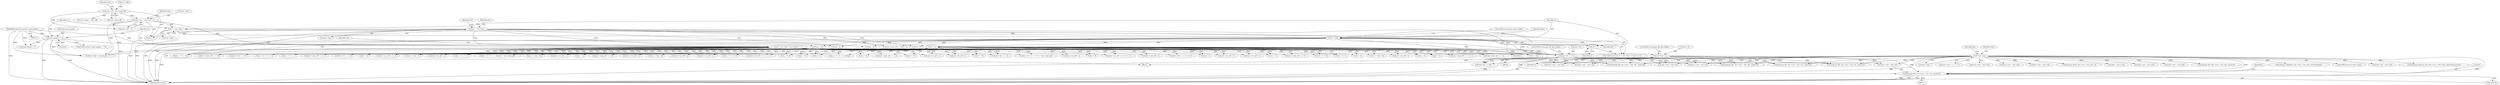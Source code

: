 digraph "0_mongo-c-driver_0d9a4d98bfdf4acd2c0138d4aaeb4e2e0934bd84@API" {
"1000737" [label="(Call,memcpy (&l, iter->raw + iter->d1, sizeof (l)))"];
"1000130" [label="(Call,!iter->raw)"];
"1000239" [label="(Call,iter->d1 = o)"];
"1000230" [label="(Call,o = iter->key + next_keylen + 1)"];
"1000169" [label="(Call,iter->key = iter->off + 1)"];
"1000155" [label="(Call,iter->off = iter->next_off)"];
"1000199" [label="(Call,next_keylen == 0)"];
"1000115" [label="(MethodParameterIn,uint32_t next_keylen)"];
"1000221" [label="(Call,iter->d1 = ++o)"];
"1000225" [label="(Call,++o)"];
"1000209" [label="(Call,o < len)"];
"1000212" [label="(Call,o++)"];
"1000204" [label="(Call,o = iter->key)"];
"1000150" [label="(Call,len = iter->len)"];
"1000643" [label="(Call,o < len)"];
"1000241" [label="(Identifier,iter)"];
"1000243" [label="(Identifier,o)"];
"1000830" [label="(Call,iter->err_off = o)"];
"1000231" [label="(Identifier,o)"];
"1000269" [label="(Call,o + 8)"];
"1000229" [label="(Block,)"];
"1000750" [label="(Identifier,l)"];
"1000170" [label="(Call,iter->key)"];
"1000200" [label="(Identifier,next_keylen)"];
"1000222" [label="(Call,iter->d1)"];
"1000152" [label="(Call,iter->len)"];
"1001005" [label="(Call,iter->err_off = o + 4 + 4 + l)"];
"1000225" [label="(Call,++o)"];
"1001040" [label="(Call,iter->next_off = o)"];
"1000210" [label="(Identifier,o)"];
"1001096" [label="(MethodReturn,RET)"];
"1000963" [label="(Call,iter->d4 = o + 4 + 4 + l)"];
"1000522" [label="(Call,len - 4)"];
"1000199" [label="(Call,next_keylen == 0)"];
"1000873" [label="(Call,len - o)"];
"1000129" [label="(ControlStructure,if (!iter->raw))"];
"1000137" [label="(Identifier,key)"];
"1000212" [label="(Call,o++)"];
"1000618" [label="(Call,iter->err_off = o)"];
"1000877" [label="(Call,iter->err_off = o)"];
"1000157" [label="(Identifier,iter)"];
"1000628" [label="(Call,o + 1)"];
"1000883" [label="(Call,iter->next_off = o + l)"];
"1000317" [label="(Call,len - (o + 4))"];
"1000333" [label="(Call,o + 4 + l)"];
"1000319" [label="(Call,o + 4)"];
"1000718" [label="(Call,o >= (len - 4))"];
"1000146" [label="(Identifier,data)"];
"1000323" [label="(Call,iter->err_off = o)"];
"1001023" [label="(Call,o + 4)"];
"1000230" [label="(Call,o = iter->key + next_keylen + 1)"];
"1000450" [label="(Call,iter->raw + iter->d2)"];
"1000280" [label="(Call,o + 4)"];
"1000245" [label="(ControlStructure,goto mark_invalid;)"];
"1001059" [label="(Call,iter->next_off >= len)"];
"1000227" [label="(ControlStructure,goto fill_data_fields;)"];
"1000329" [label="(Call,iter->next_off = o + 4 + l)"];
"1000474" [label="(Call,memcpy (&binary_len, (iter->raw + iter->d3), sizeof (binary_len)))"];
"1000180" [label="(Identifier,iter)"];
"1001019" [label="(Call,iter->next_off = o + 4)"];
"1000173" [label="(Call,iter->off + 1)"];
"1000959" [label="(Call,o + 4)"];
"1000992" [label="(Call,o + 4 + 4 + l + doclen)"];
"1000205" [label="(Identifier,o)"];
"1000419" [label="(Call,iter->raw + iter->d1)"];
"1000203" [label="(ControlStructure,for (o = iter->key; o < len; o++))"];
"1000226" [label="(Identifier,o)"];
"1000244" [label="(ControlStructure,goto fill_data_fields;)"];
"1000131" [label="(Call,iter->raw)"];
"1000737" [label="(Call,memcpy (&l, iter->raw + iter->d1, sizeof (l)))"];
"1000162" [label="(Call,iter->type = iter->off)"];
"1001032" [label="(Call,o + 16)"];
"1000130" [label="(Call,!iter->raw)"];
"1000774" [label="(Call,iter->raw + o + l + 3)"];
"1000285" [label="(Call,iter->err_off = o)"];
"1000836" [label="(Call,iter->d2 = o + 4)"];
"1001028" [label="(Call,iter->next_off = o + 16)"];
"1000291" [label="(Call,iter->d2 = o + 4)"];
"1000942" [label="(Call,o + 4 + 4 + l + 4)"];
"1000535" [label="(Call,iter->raw + iter->d1)"];
"1000376" [label="(Call,o + 4 + l - 1)"];
"1000624" [label="(Call,iter->next_off = o + 1)"];
"1000532" [label="(Call,memcpy (&l, iter->raw + iter->d1, sizeof (l)))"];
"1000301" [label="(Call,iter->raw + iter->d1)"];
"1000392" [label="(Call,len - 4)"];
"1000843" [label="(Call,iter->d3 = o + 8)"];
"1000232" [label="(Call,iter->key + next_keylen + 1)"];
"1000601" [label="(Call,iter->raw + iter->d1)"];
"1000847" [label="(Call,o + 8)"];
"1000853" [label="(Call,iter->raw + iter->d1)"];
"1000955" [label="(Call,iter->err_off = o + 4)"];
"1000211" [label="(Identifier,len)"];
"1000213" [label="(Identifier,o)"];
"1000520" [label="(Call,o >= (len - 4))"];
"1000897" [label="(Call,iter->err_off = o)"];
"1000198" [label="(ControlStructure,if (next_keylen == 0))"];
"1000906" [label="(Call,iter->raw + iter->d2)"];
"1000967" [label="(Call,o + 4 + 4 + l)"];
"1000991" [label="(Call,(o + 4 + 4 + l + doclen) != iter->next_off)"];
"1000824" [label="(Call,o >= (len - 14))"];
"1001052" [label="(Call,iter->err_off = o)"];
"1000295" [label="(Call,o + 4)"];
"1000360" [label="(Call,iter->raw + iter->d2)"];
"1000265" [label="(Call,iter->next_off = o + 8)"];
"1000155" [label="(Call,iter->off = iter->next_off)"];
"1000350" [label="(Call,iter->err_off = o)"];
"1000204" [label="(Call,o = iter->key)"];
"1000220" [label="(Block,)"];
"1000201" [label="(Literal,0)"];
"1000390" [label="(Call,o >= (len - 4))"];
"1000298" [label="(Call,memcpy (&l, iter->raw + iter->d1, sizeof (l)))"];
"1000164" [label="(Identifier,iter)"];
"1000850" [label="(Call,memcpy (&l, iter->raw + iter->d1, sizeof (l)))"];
"1000715" [label="(Block,)"];
"1000592" [label="(Call,iter->err_off = o)"];
"1000586" [label="(Call,iter->d1 >= len)"];
"1000747" [label="(Call,sizeof (l))"];
"1000169" [label="(Call,iter->key = iter->off + 1)"];
"1000934" [label="(Call,iter->err_off = o)"];
"1000598" [label="(Call,memcpy (&val, iter->raw + iter->d1, 1))"];
"1000145" [label="(Call,data = iter->raw)"];
"1000218" [label="(Identifier,data)"];
"1000206" [label="(Call,iter->key)"];
"1001009" [label="(Call,o + 4 + 4 + l)"];
"1000279" [label="(Call,(o + 4) >= len)"];
"1000221" [label="(Call,iter->d1 = ++o)"];
"1000209" [label="(Call,o < len)"];
"1000151" [label="(Identifier,len)"];
"1000738" [label="(Call,&l)"];
"1000150" [label="(Call,len = iter->len)"];
"1000372" [label="(Call,iter->err_off = o + 4 + l - 1)"];
"1000928" [label="(Call,o - 4 - 4)"];
"1000236" [label="(Call,next_keylen + 1)"];
"1000477" [label="(Call,iter->raw + iter->d3)"];
"1000977" [label="(Call,iter->raw + iter->d4)"];
"1000115" [label="(MethodParameterIn,uint32_t next_keylen)"];
"1000887" [label="(Call,o + l)"];
"1000840" [label="(Call,o + 4)"];
"1000240" [label="(Call,iter->d1)"];
"1000416" [label="(Call,memcpy (&l, iter->raw + iter->d1, sizeof (l)))"];
"1000574" [label="(Call,iter->next_off = o + 12)"];
"1001065" [label="(Call,iter->err_off = o)"];
"1000821" [label="(Call,len < 19)"];
"1000156" [label="(Call,iter->off)"];
"1000578" [label="(Call,o + 12)"];
"1000159" [label="(Call,iter->next_off)"];
"1000740" [label="(Call,iter->raw + iter->d1)"];
"1000941" [label="(Call,(o + 4 + 4 + l + 4) >= iter->next_off)"];
"1000720" [label="(Call,len - 4)"];
"1000119" [label="(Block,)"];
"1000903" [label="(Call,memcpy (&l, iter->raw + iter->d2, sizeof (l)))"];
"1000974" [label="(Call,memcpy (&doclen, iter->raw + iter->d4, sizeof (doclen)))"];
"1000239" [label="(Call,iter->d1 = o)"];
"1000737" -> "1000715"  [label="AST: "];
"1000737" -> "1000747"  [label="CFG: "];
"1000738" -> "1000737"  [label="AST: "];
"1000740" -> "1000737"  [label="AST: "];
"1000747" -> "1000737"  [label="AST: "];
"1000750" -> "1000737"  [label="CFG: "];
"1000737" -> "1001096"  [label="DDG: "];
"1000737" -> "1001096"  [label="DDG: "];
"1000737" -> "1001096"  [label="DDG: "];
"1000130" -> "1000737"  [label="DDG: "];
"1000239" -> "1000737"  [label="DDG: "];
"1000221" -> "1000737"  [label="DDG: "];
"1000130" -> "1000129"  [label="AST: "];
"1000130" -> "1000131"  [label="CFG: "];
"1000131" -> "1000130"  [label="AST: "];
"1000137" -> "1000130"  [label="CFG: "];
"1000146" -> "1000130"  [label="CFG: "];
"1000130" -> "1001096"  [label="DDG: "];
"1000130" -> "1001096"  [label="DDG: "];
"1000130" -> "1000145"  [label="DDG: "];
"1000130" -> "1000298"  [label="DDG: "];
"1000130" -> "1000301"  [label="DDG: "];
"1000130" -> "1000360"  [label="DDG: "];
"1000130" -> "1000416"  [label="DDG: "];
"1000130" -> "1000419"  [label="DDG: "];
"1000130" -> "1000450"  [label="DDG: "];
"1000130" -> "1000474"  [label="DDG: "];
"1000130" -> "1000477"  [label="DDG: "];
"1000130" -> "1000532"  [label="DDG: "];
"1000130" -> "1000535"  [label="DDG: "];
"1000130" -> "1000598"  [label="DDG: "];
"1000130" -> "1000601"  [label="DDG: "];
"1000130" -> "1000740"  [label="DDG: "];
"1000130" -> "1000774"  [label="DDG: "];
"1000130" -> "1000850"  [label="DDG: "];
"1000130" -> "1000853"  [label="DDG: "];
"1000130" -> "1000903"  [label="DDG: "];
"1000130" -> "1000906"  [label="DDG: "];
"1000130" -> "1000974"  [label="DDG: "];
"1000130" -> "1000977"  [label="DDG: "];
"1000239" -> "1000229"  [label="AST: "];
"1000239" -> "1000243"  [label="CFG: "];
"1000240" -> "1000239"  [label="AST: "];
"1000243" -> "1000239"  [label="AST: "];
"1000244" -> "1000239"  [label="CFG: "];
"1000239" -> "1001096"  [label="DDG: "];
"1000230" -> "1000239"  [label="DDG: "];
"1000239" -> "1000298"  [label="DDG: "];
"1000239" -> "1000301"  [label="DDG: "];
"1000239" -> "1000416"  [label="DDG: "];
"1000239" -> "1000419"  [label="DDG: "];
"1000239" -> "1000532"  [label="DDG: "];
"1000239" -> "1000535"  [label="DDG: "];
"1000239" -> "1000586"  [label="DDG: "];
"1000239" -> "1000740"  [label="DDG: "];
"1000239" -> "1000850"  [label="DDG: "];
"1000239" -> "1000853"  [label="DDG: "];
"1000230" -> "1000229"  [label="AST: "];
"1000230" -> "1000232"  [label="CFG: "];
"1000231" -> "1000230"  [label="AST: "];
"1000232" -> "1000230"  [label="AST: "];
"1000241" -> "1000230"  [label="CFG: "];
"1000230" -> "1001096"  [label="DDG: "];
"1000169" -> "1000230"  [label="DDG: "];
"1000199" -> "1000230"  [label="DDG: "];
"1000115" -> "1000230"  [label="DDG: "];
"1000230" -> "1000265"  [label="DDG: "];
"1000230" -> "1000269"  [label="DDG: "];
"1000230" -> "1000279"  [label="DDG: "];
"1000230" -> "1000280"  [label="DDG: "];
"1000230" -> "1000285"  [label="DDG: "];
"1000230" -> "1000291"  [label="DDG: "];
"1000230" -> "1000295"  [label="DDG: "];
"1000230" -> "1000317"  [label="DDG: "];
"1000230" -> "1000319"  [label="DDG: "];
"1000230" -> "1000323"  [label="DDG: "];
"1000230" -> "1000329"  [label="DDG: "];
"1000230" -> "1000333"  [label="DDG: "];
"1000230" -> "1000350"  [label="DDG: "];
"1000230" -> "1000372"  [label="DDG: "];
"1000230" -> "1000376"  [label="DDG: "];
"1000230" -> "1000390"  [label="DDG: "];
"1000230" -> "1000520"  [label="DDG: "];
"1000230" -> "1000574"  [label="DDG: "];
"1000230" -> "1000578"  [label="DDG: "];
"1000230" -> "1000592"  [label="DDG: "];
"1000230" -> "1000618"  [label="DDG: "];
"1000230" -> "1000624"  [label="DDG: "];
"1000230" -> "1000628"  [label="DDG: "];
"1000230" -> "1000643"  [label="DDG: "];
"1000230" -> "1000718"  [label="DDG: "];
"1000230" -> "1000824"  [label="DDG: "];
"1000230" -> "1000830"  [label="DDG: "];
"1000230" -> "1000836"  [label="DDG: "];
"1000230" -> "1000840"  [label="DDG: "];
"1000230" -> "1000843"  [label="DDG: "];
"1000230" -> "1000847"  [label="DDG: "];
"1000230" -> "1000873"  [label="DDG: "];
"1000230" -> "1000877"  [label="DDG: "];
"1000230" -> "1000883"  [label="DDG: "];
"1000230" -> "1000887"  [label="DDG: "];
"1000230" -> "1000897"  [label="DDG: "];
"1000230" -> "1000928"  [label="DDG: "];
"1000230" -> "1000934"  [label="DDG: "];
"1000230" -> "1000941"  [label="DDG: "];
"1000230" -> "1000942"  [label="DDG: "];
"1000230" -> "1000955"  [label="DDG: "];
"1000230" -> "1000959"  [label="DDG: "];
"1000230" -> "1000963"  [label="DDG: "];
"1000230" -> "1000967"  [label="DDG: "];
"1000230" -> "1000991"  [label="DDG: "];
"1000230" -> "1000992"  [label="DDG: "];
"1000230" -> "1001005"  [label="DDG: "];
"1000230" -> "1001009"  [label="DDG: "];
"1000230" -> "1001019"  [label="DDG: "];
"1000230" -> "1001023"  [label="DDG: "];
"1000230" -> "1001028"  [label="DDG: "];
"1000230" -> "1001032"  [label="DDG: "];
"1000230" -> "1001040"  [label="DDG: "];
"1000230" -> "1001052"  [label="DDG: "];
"1000230" -> "1001065"  [label="DDG: "];
"1000169" -> "1000119"  [label="AST: "];
"1000169" -> "1000173"  [label="CFG: "];
"1000170" -> "1000169"  [label="AST: "];
"1000173" -> "1000169"  [label="AST: "];
"1000180" -> "1000169"  [label="CFG: "];
"1000169" -> "1001096"  [label="DDG: "];
"1000155" -> "1000169"  [label="DDG: "];
"1000169" -> "1000204"  [label="DDG: "];
"1000169" -> "1000232"  [label="DDG: "];
"1000155" -> "1000119"  [label="AST: "];
"1000155" -> "1000159"  [label="CFG: "];
"1000156" -> "1000155"  [label="AST: "];
"1000159" -> "1000155"  [label="AST: "];
"1000164" -> "1000155"  [label="CFG: "];
"1000155" -> "1000162"  [label="DDG: "];
"1000155" -> "1000173"  [label="DDG: "];
"1000199" -> "1000198"  [label="AST: "];
"1000199" -> "1000201"  [label="CFG: "];
"1000200" -> "1000199"  [label="AST: "];
"1000201" -> "1000199"  [label="AST: "];
"1000205" -> "1000199"  [label="CFG: "];
"1000231" -> "1000199"  [label="CFG: "];
"1000199" -> "1001096"  [label="DDG: "];
"1000199" -> "1001096"  [label="DDG: "];
"1000115" -> "1000199"  [label="DDG: "];
"1000199" -> "1000232"  [label="DDG: "];
"1000199" -> "1000236"  [label="DDG: "];
"1000115" -> "1000113"  [label="AST: "];
"1000115" -> "1001096"  [label="DDG: "];
"1000115" -> "1000232"  [label="DDG: "];
"1000115" -> "1000236"  [label="DDG: "];
"1000221" -> "1000220"  [label="AST: "];
"1000221" -> "1000225"  [label="CFG: "];
"1000222" -> "1000221"  [label="AST: "];
"1000225" -> "1000221"  [label="AST: "];
"1000227" -> "1000221"  [label="CFG: "];
"1000221" -> "1001096"  [label="DDG: "];
"1000225" -> "1000221"  [label="DDG: "];
"1000221" -> "1000298"  [label="DDG: "];
"1000221" -> "1000301"  [label="DDG: "];
"1000221" -> "1000416"  [label="DDG: "];
"1000221" -> "1000419"  [label="DDG: "];
"1000221" -> "1000532"  [label="DDG: "];
"1000221" -> "1000535"  [label="DDG: "];
"1000221" -> "1000586"  [label="DDG: "];
"1000221" -> "1000740"  [label="DDG: "];
"1000221" -> "1000850"  [label="DDG: "];
"1000221" -> "1000853"  [label="DDG: "];
"1000225" -> "1000226"  [label="CFG: "];
"1000226" -> "1000225"  [label="AST: "];
"1000209" -> "1000225"  [label="DDG: "];
"1000225" -> "1000265"  [label="DDG: "];
"1000225" -> "1000269"  [label="DDG: "];
"1000225" -> "1000279"  [label="DDG: "];
"1000225" -> "1000280"  [label="DDG: "];
"1000225" -> "1000285"  [label="DDG: "];
"1000225" -> "1000291"  [label="DDG: "];
"1000225" -> "1000295"  [label="DDG: "];
"1000225" -> "1000317"  [label="DDG: "];
"1000225" -> "1000319"  [label="DDG: "];
"1000225" -> "1000323"  [label="DDG: "];
"1000225" -> "1000329"  [label="DDG: "];
"1000225" -> "1000333"  [label="DDG: "];
"1000225" -> "1000350"  [label="DDG: "];
"1000225" -> "1000372"  [label="DDG: "];
"1000225" -> "1000376"  [label="DDG: "];
"1000225" -> "1000390"  [label="DDG: "];
"1000225" -> "1000520"  [label="DDG: "];
"1000225" -> "1000574"  [label="DDG: "];
"1000225" -> "1000578"  [label="DDG: "];
"1000225" -> "1000592"  [label="DDG: "];
"1000225" -> "1000618"  [label="DDG: "];
"1000225" -> "1000624"  [label="DDG: "];
"1000225" -> "1000628"  [label="DDG: "];
"1000225" -> "1000643"  [label="DDG: "];
"1000225" -> "1000718"  [label="DDG: "];
"1000225" -> "1000824"  [label="DDG: "];
"1000225" -> "1000830"  [label="DDG: "];
"1000225" -> "1000836"  [label="DDG: "];
"1000225" -> "1000840"  [label="DDG: "];
"1000225" -> "1000843"  [label="DDG: "];
"1000225" -> "1000847"  [label="DDG: "];
"1000225" -> "1000873"  [label="DDG: "];
"1000225" -> "1000877"  [label="DDG: "];
"1000225" -> "1000883"  [label="DDG: "];
"1000225" -> "1000887"  [label="DDG: "];
"1000225" -> "1000897"  [label="DDG: "];
"1000225" -> "1000928"  [label="DDG: "];
"1000225" -> "1000934"  [label="DDG: "];
"1000225" -> "1000941"  [label="DDG: "];
"1000225" -> "1000942"  [label="DDG: "];
"1000225" -> "1000955"  [label="DDG: "];
"1000225" -> "1000959"  [label="DDG: "];
"1000225" -> "1000963"  [label="DDG: "];
"1000225" -> "1000967"  [label="DDG: "];
"1000225" -> "1000991"  [label="DDG: "];
"1000225" -> "1000992"  [label="DDG: "];
"1000225" -> "1001005"  [label="DDG: "];
"1000225" -> "1001009"  [label="DDG: "];
"1000225" -> "1001019"  [label="DDG: "];
"1000225" -> "1001023"  [label="DDG: "];
"1000225" -> "1001028"  [label="DDG: "];
"1000225" -> "1001032"  [label="DDG: "];
"1000225" -> "1001040"  [label="DDG: "];
"1000225" -> "1001052"  [label="DDG: "];
"1000225" -> "1001065"  [label="DDG: "];
"1000209" -> "1000203"  [label="AST: "];
"1000209" -> "1000211"  [label="CFG: "];
"1000210" -> "1000209"  [label="AST: "];
"1000211" -> "1000209"  [label="AST: "];
"1000218" -> "1000209"  [label="CFG: "];
"1000245" -> "1000209"  [label="CFG: "];
"1000209" -> "1001096"  [label="DDG: "];
"1000209" -> "1001096"  [label="DDG: "];
"1000209" -> "1001096"  [label="DDG: "];
"1000212" -> "1000209"  [label="DDG: "];
"1000204" -> "1000209"  [label="DDG: "];
"1000150" -> "1000209"  [label="DDG: "];
"1000209" -> "1000212"  [label="DDG: "];
"1000209" -> "1000279"  [label="DDG: "];
"1000209" -> "1000392"  [label="DDG: "];
"1000209" -> "1000522"  [label="DDG: "];
"1000209" -> "1000586"  [label="DDG: "];
"1000209" -> "1000643"  [label="DDG: "];
"1000209" -> "1000720"  [label="DDG: "];
"1000209" -> "1000821"  [label="DDG: "];
"1000209" -> "1001059"  [label="DDG: "];
"1000212" -> "1000203"  [label="AST: "];
"1000212" -> "1000213"  [label="CFG: "];
"1000213" -> "1000212"  [label="AST: "];
"1000210" -> "1000212"  [label="CFG: "];
"1000204" -> "1000203"  [label="AST: "];
"1000204" -> "1000206"  [label="CFG: "];
"1000205" -> "1000204"  [label="AST: "];
"1000206" -> "1000204"  [label="AST: "];
"1000210" -> "1000204"  [label="CFG: "];
"1000204" -> "1001096"  [label="DDG: "];
"1000150" -> "1000119"  [label="AST: "];
"1000150" -> "1000152"  [label="CFG: "];
"1000151" -> "1000150"  [label="AST: "];
"1000152" -> "1000150"  [label="AST: "];
"1000157" -> "1000150"  [label="CFG: "];
"1000150" -> "1001096"  [label="DDG: "];
"1000150" -> "1001096"  [label="DDG: "];
"1000150" -> "1000279"  [label="DDG: "];
"1000150" -> "1000392"  [label="DDG: "];
"1000150" -> "1000522"  [label="DDG: "];
"1000150" -> "1000586"  [label="DDG: "];
"1000150" -> "1000643"  [label="DDG: "];
"1000150" -> "1000720"  [label="DDG: "];
"1000150" -> "1000821"  [label="DDG: "];
"1000150" -> "1001059"  [label="DDG: "];
}
